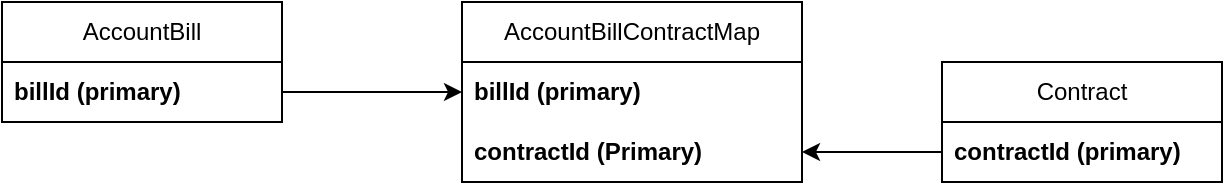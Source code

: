 <mxfile version="24.7.12">
  <diagram name="Страница — 1" id="X70L7zAeoVwKhSJ65xx2">
    <mxGraphModel dx="1434" dy="790" grid="1" gridSize="10" guides="1" tooltips="1" connect="1" arrows="1" fold="1" page="1" pageScale="1" pageWidth="827" pageHeight="1169" math="0" shadow="0">
      <root>
        <mxCell id="0" />
        <mxCell id="1" parent="0" />
        <mxCell id="Y1dCc9sQoLk6b-vlkvKM-2" value="AccountBill" style="swimlane;fontStyle=0;childLayout=stackLayout;horizontal=1;startSize=30;horizontalStack=0;resizeParent=1;resizeParentMax=0;resizeLast=0;collapsible=1;marginBottom=0;whiteSpace=wrap;html=1;" vertex="1" parent="1">
          <mxGeometry x="50" y="200" width="140" height="60" as="geometry" />
        </mxCell>
        <mxCell id="Y1dCc9sQoLk6b-vlkvKM-3" value="&lt;b&gt;billId (primary)&lt;/b&gt;" style="text;strokeColor=none;fillColor=none;align=left;verticalAlign=middle;spacingLeft=4;spacingRight=4;overflow=hidden;points=[[0,0.5],[1,0.5]];portConstraint=eastwest;rotatable=0;whiteSpace=wrap;html=1;" vertex="1" parent="Y1dCc9sQoLk6b-vlkvKM-2">
          <mxGeometry y="30" width="140" height="30" as="geometry" />
        </mxCell>
        <mxCell id="Y1dCc9sQoLk6b-vlkvKM-6" value="AccountBillContractMap" style="swimlane;fontStyle=0;childLayout=stackLayout;horizontal=1;startSize=30;horizontalStack=0;resizeParent=1;resizeParentMax=0;resizeLast=0;collapsible=1;marginBottom=0;whiteSpace=wrap;html=1;" vertex="1" parent="1">
          <mxGeometry x="280" y="200" width="170" height="90" as="geometry" />
        </mxCell>
        <mxCell id="Y1dCc9sQoLk6b-vlkvKM-7" value="&lt;b&gt;billId (primary)&lt;/b&gt;" style="text;strokeColor=none;fillColor=none;align=left;verticalAlign=middle;spacingLeft=4;spacingRight=4;overflow=hidden;points=[[0,0.5],[1,0.5]];portConstraint=eastwest;rotatable=0;whiteSpace=wrap;html=1;" vertex="1" parent="Y1dCc9sQoLk6b-vlkvKM-6">
          <mxGeometry y="30" width="170" height="30" as="geometry" />
        </mxCell>
        <mxCell id="Y1dCc9sQoLk6b-vlkvKM-8" value="&lt;b&gt;contractId (Primary)&lt;/b&gt;" style="text;strokeColor=none;fillColor=none;align=left;verticalAlign=middle;spacingLeft=4;spacingRight=4;overflow=hidden;points=[[0,0.5],[1,0.5]];portConstraint=eastwest;rotatable=0;whiteSpace=wrap;html=1;" vertex="1" parent="Y1dCc9sQoLk6b-vlkvKM-6">
          <mxGeometry y="60" width="170" height="30" as="geometry" />
        </mxCell>
        <mxCell id="Y1dCc9sQoLk6b-vlkvKM-10" value="Contract" style="swimlane;fontStyle=0;childLayout=stackLayout;horizontal=1;startSize=30;horizontalStack=0;resizeParent=1;resizeParentMax=0;resizeLast=0;collapsible=1;marginBottom=0;whiteSpace=wrap;html=1;" vertex="1" parent="1">
          <mxGeometry x="520" y="230" width="140" height="60" as="geometry" />
        </mxCell>
        <mxCell id="Y1dCc9sQoLk6b-vlkvKM-11" value="&lt;b&gt;contractId (primary)&lt;/b&gt;" style="text;strokeColor=none;fillColor=none;align=left;verticalAlign=middle;spacingLeft=4;spacingRight=4;overflow=hidden;points=[[0,0.5],[1,0.5]];portConstraint=eastwest;rotatable=0;whiteSpace=wrap;html=1;" vertex="1" parent="Y1dCc9sQoLk6b-vlkvKM-10">
          <mxGeometry y="30" width="140" height="30" as="geometry" />
        </mxCell>
        <mxCell id="Y1dCc9sQoLk6b-vlkvKM-15" style="edgeStyle=orthogonalEdgeStyle;rounded=0;orthogonalLoop=1;jettySize=auto;html=1;exitX=1;exitY=0.5;exitDx=0;exitDy=0;entryX=0;entryY=0.5;entryDx=0;entryDy=0;" edge="1" parent="1" source="Y1dCc9sQoLk6b-vlkvKM-3" target="Y1dCc9sQoLk6b-vlkvKM-7">
          <mxGeometry relative="1" as="geometry" />
        </mxCell>
        <mxCell id="Y1dCc9sQoLk6b-vlkvKM-16" style="edgeStyle=orthogonalEdgeStyle;rounded=0;orthogonalLoop=1;jettySize=auto;html=1;exitX=0;exitY=0.5;exitDx=0;exitDy=0;entryX=1;entryY=0.5;entryDx=0;entryDy=0;" edge="1" parent="1" source="Y1dCc9sQoLk6b-vlkvKM-11" target="Y1dCc9sQoLk6b-vlkvKM-8">
          <mxGeometry relative="1" as="geometry" />
        </mxCell>
      </root>
    </mxGraphModel>
  </diagram>
</mxfile>
